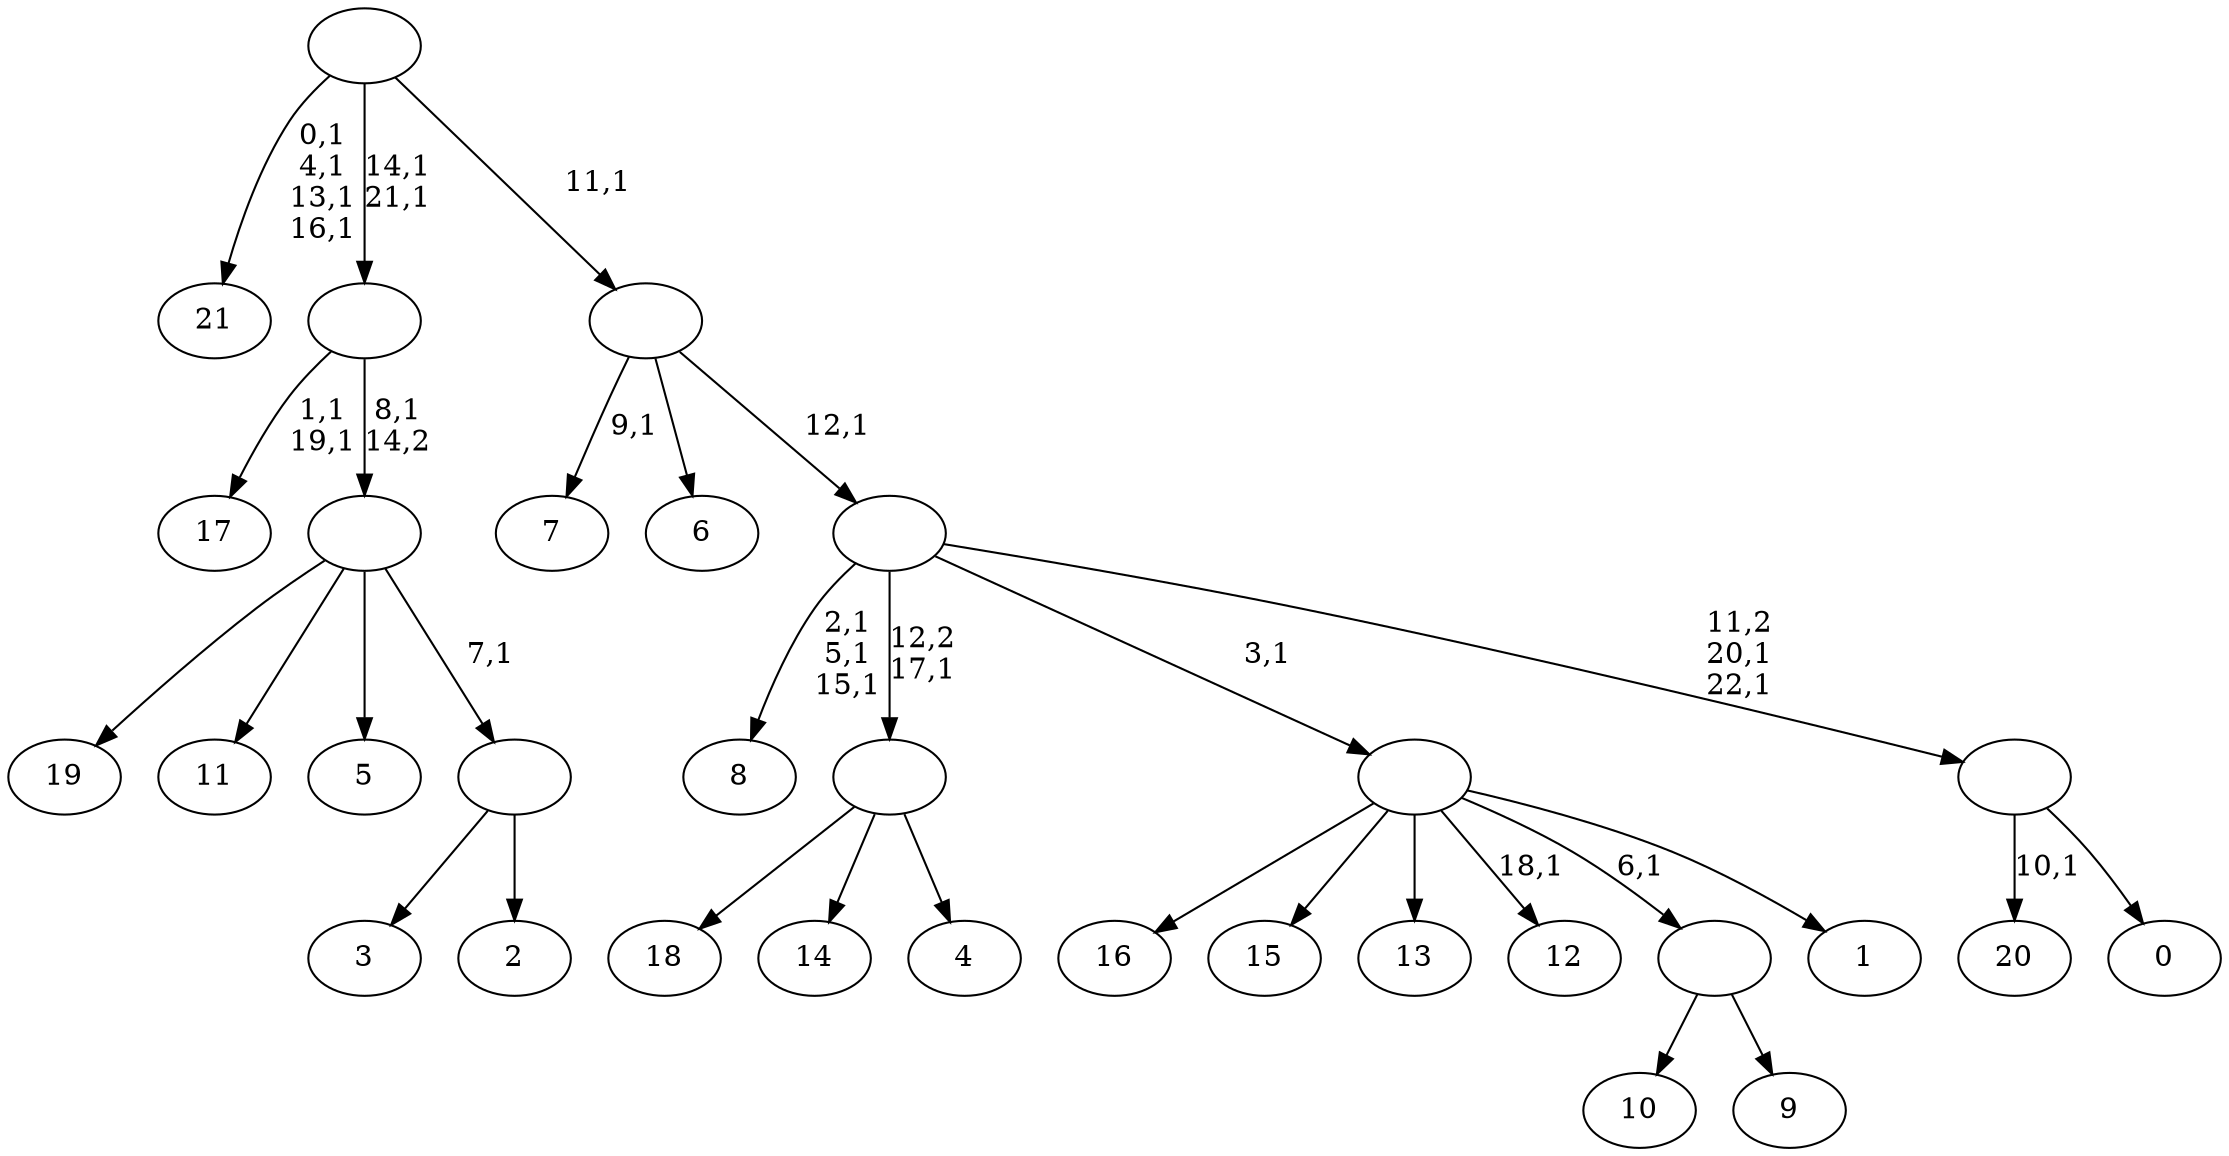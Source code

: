 digraph T {
	45 [label="21"]
	40 [label="20"]
	38 [label="19"]
	37 [label="18"]
	36 [label="17"]
	33 [label="16"]
	32 [label="15"]
	31 [label="14"]
	30 [label="13"]
	29 [label="12"]
	27 [label="11"]
	26 [label="10"]
	25 [label="9"]
	24 [label=""]
	23 [label="8"]
	19 [label="7"]
	17 [label="6"]
	16 [label="5"]
	15 [label="4"]
	14 [label=""]
	13 [label="3"]
	12 [label="2"]
	11 [label=""]
	10 [label=""]
	9 [label=""]
	7 [label="1"]
	6 [label=""]
	5 [label="0"]
	4 [label=""]
	2 [label=""]
	1 [label=""]
	0 [label=""]
	24 -> 26 [label=""]
	24 -> 25 [label=""]
	14 -> 37 [label=""]
	14 -> 31 [label=""]
	14 -> 15 [label=""]
	11 -> 13 [label=""]
	11 -> 12 [label=""]
	10 -> 38 [label=""]
	10 -> 27 [label=""]
	10 -> 16 [label=""]
	10 -> 11 [label="7,1"]
	9 -> 36 [label="1,1\n19,1"]
	9 -> 10 [label="8,1\n14,2"]
	6 -> 29 [label="18,1"]
	6 -> 33 [label=""]
	6 -> 32 [label=""]
	6 -> 30 [label=""]
	6 -> 24 [label="6,1"]
	6 -> 7 [label=""]
	4 -> 40 [label="10,1"]
	4 -> 5 [label=""]
	2 -> 4 [label="11,2\n20,1\n22,1"]
	2 -> 23 [label="2,1\n5,1\n15,1"]
	2 -> 14 [label="12,2\n17,1"]
	2 -> 6 [label="3,1"]
	1 -> 19 [label="9,1"]
	1 -> 17 [label=""]
	1 -> 2 [label="12,1"]
	0 -> 9 [label="14,1\n21,1"]
	0 -> 45 [label="0,1\n4,1\n13,1\n16,1"]
	0 -> 1 [label="11,1"]
}
